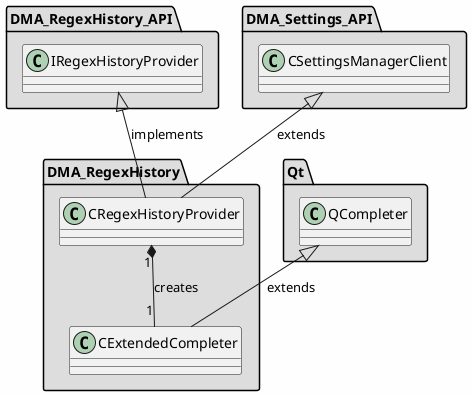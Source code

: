 
@startuml

skinparam backgroundColor #FEFEFE
skinparam wrapWidth 600
package "DMA_RegexHistory" #DDDDDD
{

class "CExtendedCompleter"
{
}

class "CRegexHistoryProvider"
{
}

}

package "DMA_RegexHistory_API" #DDDDDD
{

class "IRegexHistoryProvider"
{
}

}

package "DMA_Settings_API" #DDDDDD
{

class "CSettingsManagerClient"
{
}

}

package "Qt" #DDDDDD
{

class "QCompleter"
{
}

}

'====================Inheritance section====================
QCompleter <|-- CExtendedCompleter : extends
CSettingsManagerClient <|-- CRegexHistoryProvider : extends
IRegexHistoryProvider <|-- CRegexHistoryProvider : implements

'====================Dependencies section====================
CRegexHistoryProvider "1" *-- "1" CExtendedCompleter : creates

@enduml